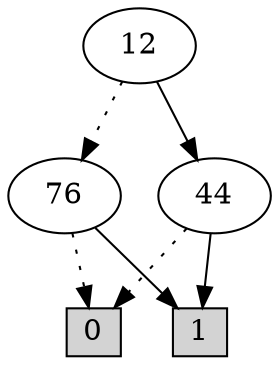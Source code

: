 digraph G {
0 [shape=box, label="0", style=filled, shape=box, height=0.3, width=0.3];
1 [shape=box, label="1", style=filled, shape=box, height=0.3, width=0.3];
1392 [label="12"];
1392 -> 154 [style=dotted];
1392 -> 90 [style=filled];
154 [label="76"];
154 -> 0 [style=dotted];
154 -> 1 [style=filled];
90 [label="44"];
90 -> 0 [style=dotted];
90 -> 1 [style=filled];
}
